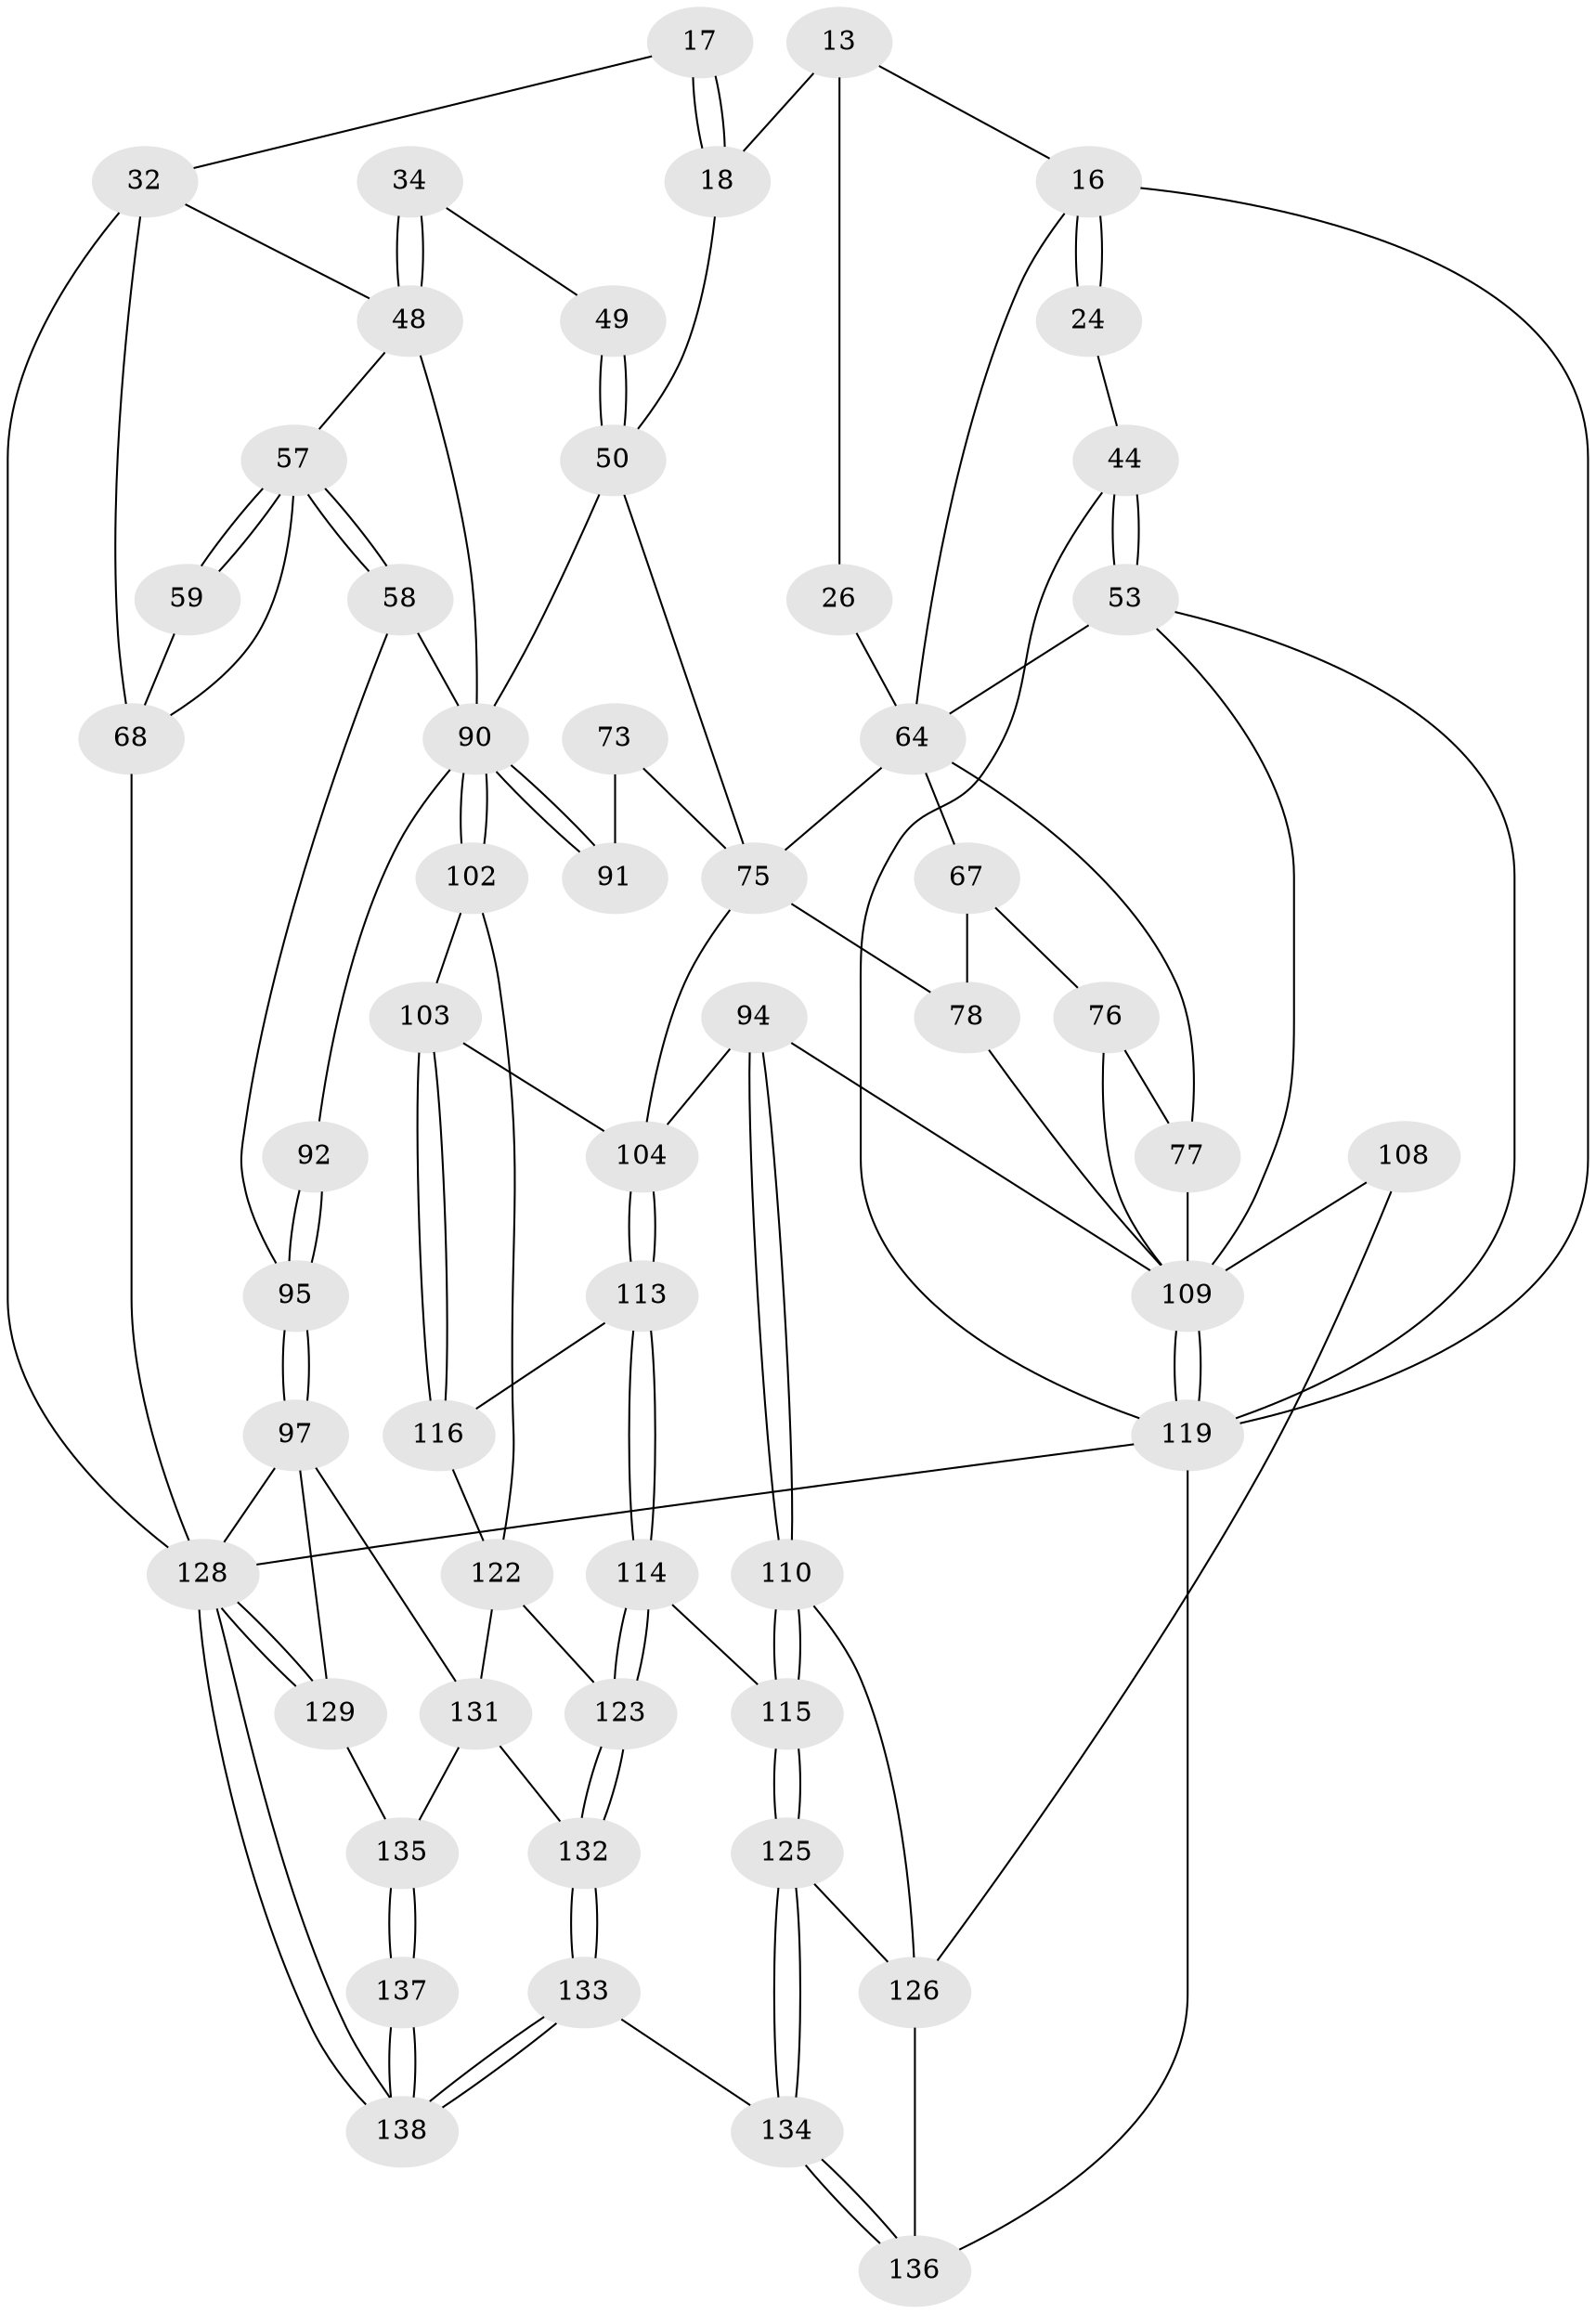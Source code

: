 // original degree distribution, {3: 0.028985507246376812, 6: 0.21739130434782608, 5: 0.5507246376811594, 4: 0.2028985507246377}
// Generated by graph-tools (version 1.1) at 2025/06/03/04/25 22:06:41]
// undirected, 55 vertices, 120 edges
graph export_dot {
graph [start="1"]
  node [color=gray90,style=filled];
  13 [pos="+0.4422118648007831+0.050863725759760475",super="+6+7+12"];
  16 [pos="+0.23458988769599598+0.17326119190059336",super="+5+4"];
  17 [pos="+0.6260439719893572+0.15348686302731546",super="+9"];
  18 [pos="+0.571250420065861+0.1748269752526798",super="+11+10"];
  24 [pos="+0.18524800461889446+0.1563986831688886"];
  26 [pos="+0.2999167604929157+0.22493467857293245",super="+14+25"];
  32 [pos="+0.7256389988074751+0.18703010705276918",super="+20"];
  34 [pos="+0.6970007666166207+0.2895000525741314"];
  44 [pos="+0+0.3440341258017821",super="+43"];
  48 [pos="+0.7318775833257009+0.4086711489677321",super="+39+33"];
  49 [pos="+0.6304371261389312+0.3248290433397984",super="+35"];
  50 [pos="+0.6335758528388676+0.42417034061194564",super="+28+36"];
  53 [pos="+0+0.5448704500773774",super="+52+51"];
  57 [pos="+0.7681668272989031+0.41196627289676",super="+38+37+41"];
  58 [pos="+0.7457683853674888+0.4208556000138837"];
  59 [pos="+0.9015127924985469+0.4204044255766653"];
  64 [pos="+0.26420738747655553+0.380929244685092",super="+60+63+62"];
  67 [pos="+0.3367405043319073+0.4365999131084522"];
  68 [pos="+0.9157528696522987+0.43169624232493536",super="+40"];
  73 [pos="+0.5014345675267835+0.5501584140123874"];
  75 [pos="+0.4681055884728629+0.49683694018543867",super="+74+65"];
  76 [pos="+0.30012957172899796+0.5029727449867125",super="+71"];
  77 [pos="+0.2359886555531876+0.48639177685047413",super="+70+69"];
  78 [pos="+0.36615157710613677+0.49524310926478304",super="+66"];
  90 [pos="+0.6882624283501498+0.6060799638803227",super="+89"];
  91 [pos="+0.6134455551522017+0.5642147527034453",super="+72"];
  92 [pos="+0.7398713287224967+0.6218003437991313"];
  94 [pos="+0.4725173615001045+0.6192358633962406"];
  95 [pos="+0.8101766938490219+0.6750597025413677",super="+83+84"];
  97 [pos="+0.8284338403238418+0.7013570385130703",super="+96"];
  102 [pos="+0.609541120398927+0.6801866370723811"];
  103 [pos="+0.5772294604877324+0.6709539500196636"];
  104 [pos="+0.5055321944980173+0.6399835474550659",super="+93"];
  108 [pos="+0.23261494108135447+0.6937770861198043"];
  109 [pos="+0.17480817033352467+0.6795846445082061",super="+86+88"];
  110 [pos="+0.3906993082431749+0.7320368417507885"];
  113 [pos="+0.4839707871501572+0.7934243542300813"];
  114 [pos="+0.4528127859198201+0.8267716293758955"];
  115 [pos="+0.43854102495347874+0.8276306246837606"];
  116 [pos="+0.5154481406911459+0.7849088763310993"];
  119 [pos="+0.08730333642867875+0.8411077172925915",super="+100+101"];
  122 [pos="+0.594178251576832+0.8140685356033711",super="+117+107"];
  123 [pos="+0.5031901448539022+0.8602337850298587"];
  125 [pos="+0.4074564616455172+0.8590262392960639"];
  126 [pos="+0.3822855471705006+0.8498255788852345",super="+111+112"];
  128 [pos="+1+1",super="+2+81"];
  129 [pos="+1+0.7892902976755684",super="+98+99"];
  131 [pos="+0.6255668658701008+0.8893894425036404",super="+124+105"];
  132 [pos="+0.5391674471411397+0.9289875992651975"];
  133 [pos="+0.44994401042427146+1"];
  134 [pos="+0.3286412328273651+1"];
  135 [pos="+0.9409177292858885+0.8826435893987018",super="+121+130"];
  136 [pos="+0.27132904232702637+1",super="+127+118"];
  137 [pos="+0.7558961796949655+1"];
  138 [pos="+0.752894644364106+1"];
  13 -- 16;
  13 -- 18 [weight=2];
  13 -- 26 [weight=2];
  16 -- 24 [weight=2];
  16 -- 24;
  16 -- 119;
  16 -- 64;
  17 -- 18 [weight=2];
  17 -- 18;
  17 -- 32 [weight=2];
  18 -- 50;
  24 -- 44;
  26 -- 64 [weight=3];
  32 -- 48;
  32 -- 68 [weight=2];
  32 -- 128;
  34 -- 48 [weight=2];
  34 -- 48;
  34 -- 49;
  44 -- 53 [weight=2];
  44 -- 53;
  44 -- 119;
  48 -- 57;
  48 -- 90;
  49 -- 50 [weight=3];
  49 -- 50;
  50 -- 90;
  50 -- 75;
  53 -- 119;
  53 -- 64 [weight=2];
  53 -- 109;
  57 -- 58;
  57 -- 58;
  57 -- 59 [weight=2];
  57 -- 59;
  57 -- 68 [weight=2];
  58 -- 95;
  58 -- 90;
  59 -- 68;
  64 -- 67;
  64 -- 77 [weight=2];
  64 -- 75;
  67 -- 76;
  67 -- 78;
  68 -- 128 [weight=2];
  73 -- 91 [weight=2];
  73 -- 75;
  75 -- 78 [weight=2];
  75 -- 104;
  76 -- 77 [weight=2];
  76 -- 109;
  77 -- 109;
  78 -- 109;
  90 -- 91 [weight=2];
  90 -- 91;
  90 -- 102;
  90 -- 102;
  90 -- 92;
  92 -- 95 [weight=2];
  92 -- 95;
  94 -- 110;
  94 -- 110;
  94 -- 109;
  94 -- 104;
  95 -- 97 [weight=2];
  95 -- 97;
  97 -- 131;
  97 -- 128;
  97 -- 129;
  102 -- 103;
  102 -- 122;
  103 -- 104;
  103 -- 116;
  103 -- 116;
  104 -- 113;
  104 -- 113;
  108 -- 109 [weight=2];
  108 -- 126;
  109 -- 119;
  109 -- 119;
  110 -- 115;
  110 -- 115;
  110 -- 126;
  113 -- 114;
  113 -- 114;
  113 -- 116;
  114 -- 115;
  114 -- 123;
  114 -- 123;
  115 -- 125;
  115 -- 125;
  116 -- 122;
  119 -- 136 [weight=2];
  119 -- 128 [weight=2];
  122 -- 123;
  122 -- 131 [weight=2];
  123 -- 132;
  123 -- 132;
  125 -- 126;
  125 -- 134;
  125 -- 134;
  126 -- 136 [weight=2];
  128 -- 129 [weight=2];
  128 -- 129;
  128 -- 138;
  128 -- 138;
  129 -- 135 [weight=2];
  131 -- 132;
  131 -- 135 [weight=2];
  132 -- 133;
  132 -- 133;
  133 -- 134;
  133 -- 138;
  133 -- 138;
  134 -- 136;
  134 -- 136;
  135 -- 137 [weight=2];
  135 -- 137;
  137 -- 138;
  137 -- 138;
}
